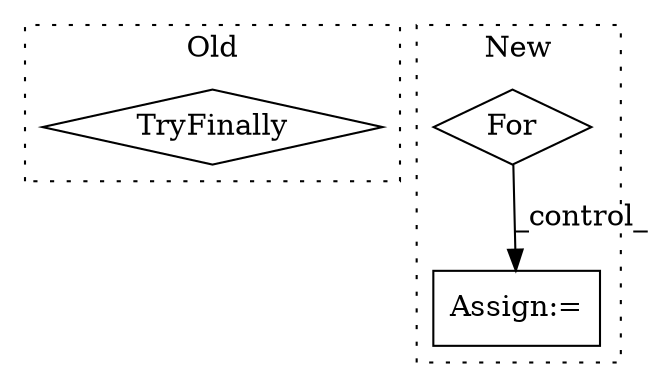digraph G {
subgraph cluster0 {
1 [label="TryFinally" a="64" s="2517" l="89" shape="diamond"];
label = "Old";
style="dotted";
}
subgraph cluster1 {
2 [label="For" a="107" s="2981,3037" l="4,18" shape="diamond"];
3 [label="Assign:=" a="68" s="3184" l="3" shape="box"];
label = "New";
style="dotted";
}
2 -> 3 [label="_control_"];
}